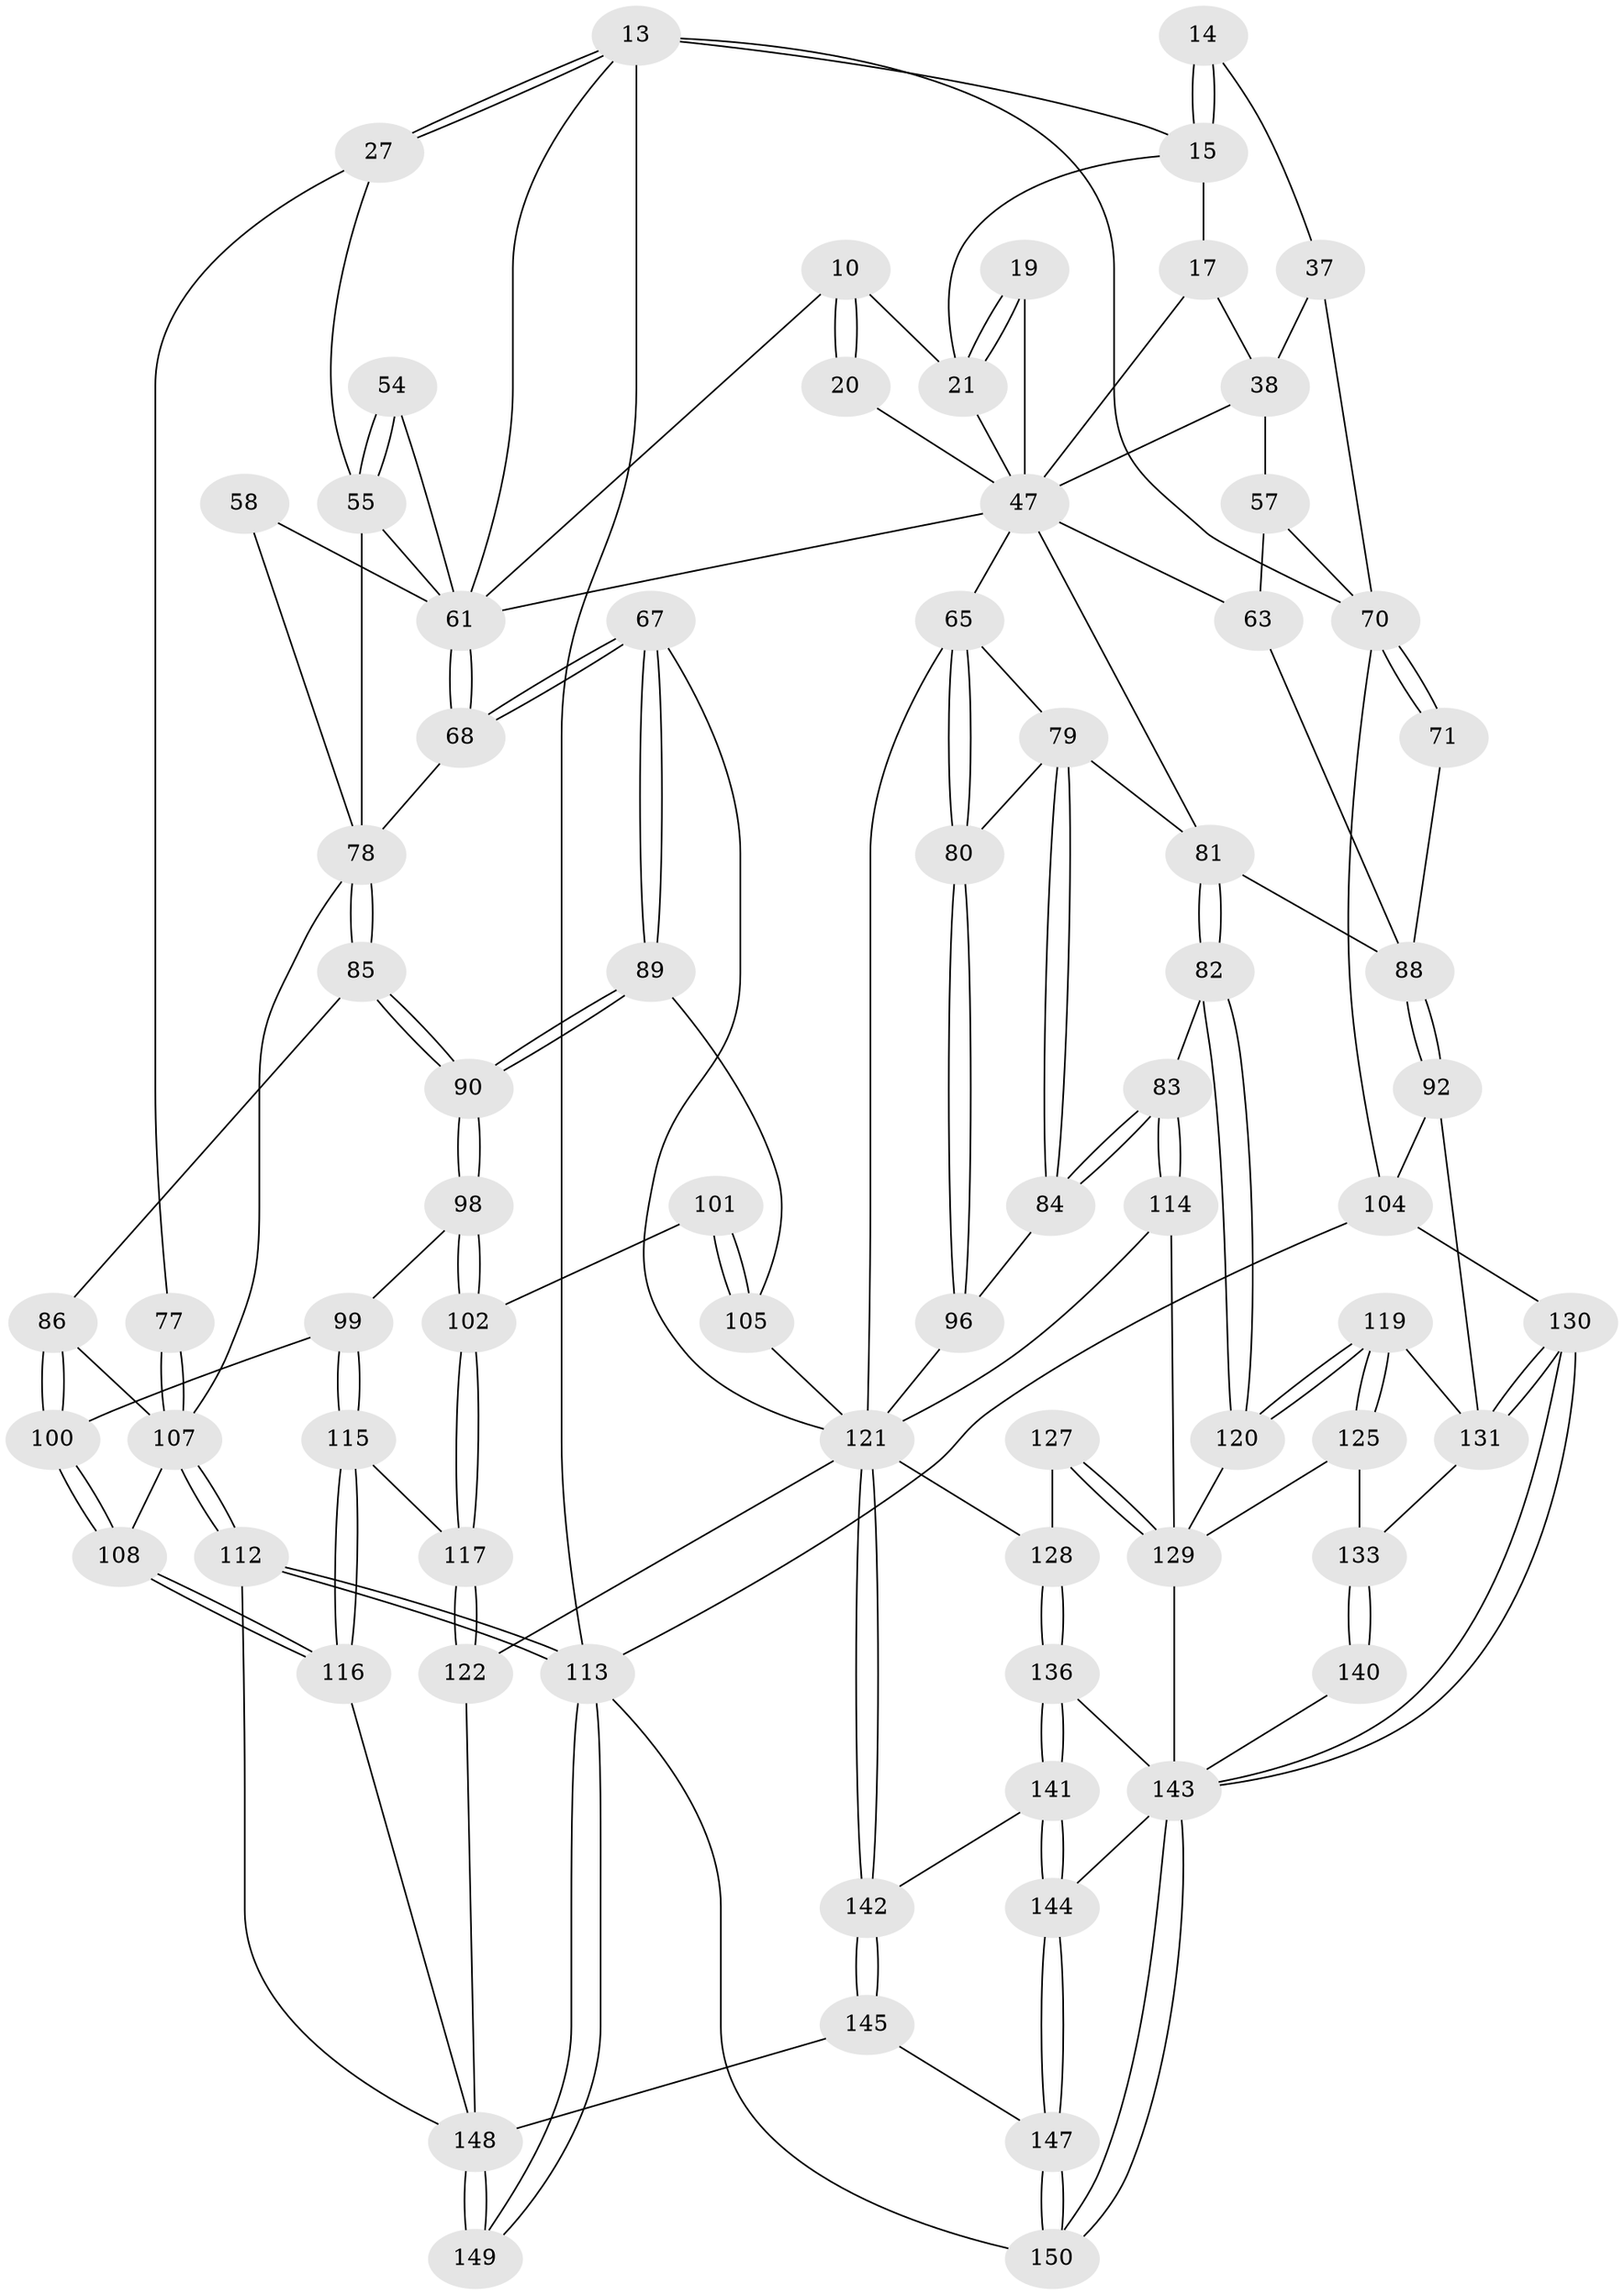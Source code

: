// original degree distribution, {3: 0.013333333333333334, 5: 0.5333333333333333, 4: 0.23333333333333334, 6: 0.22}
// Generated by graph-tools (version 1.1) at 2025/02/03/09/25 05:02:15]
// undirected, 75 vertices, 177 edges
graph export_dot {
graph [start="1"]
  node [color=gray90,style=filled];
  10 [pos="+0.6040531783544145+0.10556392686033098",super="+5"];
  13 [pos="+0+0",super="+2+12"];
  14 [pos="+0.9487775532448053+0.13899773193991125"];
  15 [pos="+0.8224160917916643+0",super="+7+11"];
  17 [pos="+0.8104184090206049+0.15395394192388875",super="+16"];
  19 [pos="+0.7242546014689417+0.18032716933275275"];
  20 [pos="+0.4745736311447994+0.12469868434053126"];
  21 [pos="+0.6489571042169334+0.24795259235819708",super="+9+8"];
  27 [pos="+0+0.10148790033677936"];
  37 [pos="+0.9298878834913031+0.22684190702900933",super="+25+26"];
  38 [pos="+0.9123263225823344+0.23808009394517266",super="+33+24"];
  47 [pos="+0.7450325002143574+0.354852434691129",super="+42+44"];
  54 [pos="+0.20413411241509502+0.2605524283827036"];
  55 [pos="+0.0973408543683037+0.37894888074456967",super="+29"];
  57 [pos="+0.9133858173222145+0.3703046449036642",super="+52"];
  58 [pos="+0.24719055018019268+0.3781537057139963"];
  61 [pos="+0.259275233339134+0.3857900201895769",super="+53"];
  63 [pos="+0.8470924431246447+0.3886831045555049",super="+51+62"];
  65 [pos="+0.41430516774619236+0.4794340657219809",super="+64"];
  67 [pos="+0.3296285673755659+0.4822200702408219"];
  68 [pos="+0.2726618584281325+0.4126894206774244"];
  70 [pos="+1+0.34649714736296455",super="+35+34+36+56"];
  71 [pos="+1+0.375890276322752"];
  77 [pos="+0+0.4638731954447816"];
  78 [pos="+0.17430441711543385+0.5061403630057707",super="+60"];
  79 [pos="+0.5757382247344145+0.4423809434909046",super="+69"];
  80 [pos="+0.4731688633417638+0.5068421539052836"];
  81 [pos="+0.6926358480526595+0.5877314661740002",super="+74"];
  82 [pos="+0.6714420014297919+0.6085475050131438"];
  83 [pos="+0.6644125469738792+0.6088371441394672"];
  84 [pos="+0.6168770169552616+0.5917578650851455"];
  85 [pos="+0.1739269244750219+0.5324274986139099"];
  86 [pos="+0.14019367034585456+0.5499203056577782"];
  88 [pos="+0.87952669876852+0.5700150584093856",super="+75+72+73"];
  89 [pos="+0.30274037890363087+0.5209036358773393"];
  90 [pos="+0.24668322218957525+0.5583309625377043"];
  92 [pos="+0.9099304356475918+0.6119250985342407"];
  96 [pos="+0.5307175688105893+0.5839029459583847"];
  98 [pos="+0.2389861077214557+0.6410676583822387"];
  99 [pos="+0.23033407902822955+0.6431635561110498"];
  100 [pos="+0.170793434552764+0.6207077256108895"];
  101 [pos="+0.27955954464861016+0.6592476575376937"];
  102 [pos="+0.23995790045961377+0.6419728302256011"];
  104 [pos="+1+0.7879291238902408",super="+91"];
  105 [pos="+0.3313807230928421+0.7018578476721814",super="+94+95"];
  107 [pos="+0+0.7925622552687092",super="+106+76"];
  108 [pos="+0+0.7688035580991301"];
  112 [pos="+0+0.8266486514997172"];
  113 [pos="+0+1",super="+103"];
  114 [pos="+0.5669269217783917+0.7279889440012182"];
  115 [pos="+0.10963427200911506+0.7368913629501926"];
  116 [pos="+0.02152612653414552+0.7613240798671465"];
  117 [pos="+0.22948787419417363+0.7476747630903544"];
  119 [pos="+0.8412831660917838+0.7444578177315297"];
  120 [pos="+0.711448454640149+0.7069392461590751"];
  121 [pos="+0.38187424550830873+0.8229516038038831",super="+111+110"];
  122 [pos="+0.3538931084293258+0.836828629119573"];
  125 [pos="+0.8123958383370979+0.796124969768873"];
  127 [pos="+0.5982883035153982+0.7940421768199541"];
  128 [pos="+0.5878352761598122+0.8017228185926859"];
  129 [pos="+0.6820795933762385+0.8582544728234385",super="+126+124"];
  130 [pos="+0.9922453423721379+0.8468745604729807"];
  131 [pos="+0.9388692694957285+0.819803645225493",super="+118"];
  133 [pos="+0.8092419814366929+0.8359290256080414",super="+132"];
  136 [pos="+0.5122718652876135+0.8844132499631678"];
  140 [pos="+0.7803083730931424+0.9424374211355494"];
  141 [pos="+0.4730408203106484+0.8819388500975514"];
  142 [pos="+0.43532896868494164+0.8658257635529935"];
  143 [pos="+0.7940180436401384+1",super="+139+134+135"];
  144 [pos="+0.5387741447431075+1"];
  145 [pos="+0.4218254048105428+1"];
  147 [pos="+0.553441010476738+1"];
  148 [pos="+0.2587575769130945+0.9284946033715773",super="+138+146"];
  149 [pos="+0.18259837523543979+1"];
  150 [pos="+0.7964175481951575+1"];
  10 -- 20 [weight=2];
  10 -- 20;
  10 -- 21;
  10 -- 61;
  13 -- 27;
  13 -- 27;
  13 -- 113 [weight=2];
  13 -- 15 [weight=2];
  13 -- 70;
  13 -- 61;
  14 -- 15 [weight=2];
  14 -- 15;
  14 -- 37;
  15 -- 21;
  15 -- 17;
  17 -- 38 [weight=2];
  17 -- 47;
  19 -- 21 [weight=2];
  19 -- 21;
  19 -- 47;
  20 -- 47;
  21 -- 47;
  27 -- 77;
  27 -- 55;
  37 -- 38 [weight=2];
  37 -- 70 [weight=2];
  38 -- 47;
  38 -- 57 [weight=2];
  47 -- 61;
  47 -- 63;
  47 -- 81 [weight=2];
  47 -- 65;
  54 -- 55 [weight=2];
  54 -- 55;
  54 -- 61;
  55 -- 61;
  55 -- 78;
  57 -- 70 [weight=2];
  57 -- 63 [weight=2];
  58 -- 61 [weight=2];
  58 -- 78;
  61 -- 68;
  61 -- 68;
  63 -- 88 [weight=2];
  65 -- 80;
  65 -- 80;
  65 -- 121;
  65 -- 79;
  67 -- 68;
  67 -- 68;
  67 -- 89;
  67 -- 89;
  67 -- 121;
  68 -- 78;
  70 -- 71 [weight=2];
  70 -- 71;
  70 -- 104;
  71 -- 88;
  77 -- 107 [weight=2];
  77 -- 107;
  78 -- 85;
  78 -- 85;
  78 -- 107;
  79 -- 80;
  79 -- 84;
  79 -- 84;
  79 -- 81;
  80 -- 96;
  80 -- 96;
  81 -- 82;
  81 -- 82;
  81 -- 88 [weight=2];
  82 -- 83;
  82 -- 120;
  82 -- 120;
  83 -- 84;
  83 -- 84;
  83 -- 114;
  83 -- 114;
  84 -- 96;
  85 -- 86;
  85 -- 90;
  85 -- 90;
  86 -- 100;
  86 -- 100;
  86 -- 107;
  88 -- 92;
  88 -- 92;
  89 -- 90;
  89 -- 90;
  89 -- 105;
  90 -- 98;
  90 -- 98;
  92 -- 104;
  92 -- 131;
  96 -- 121;
  98 -- 99;
  98 -- 102;
  98 -- 102;
  99 -- 100;
  99 -- 115;
  99 -- 115;
  100 -- 108;
  100 -- 108;
  101 -- 102;
  101 -- 105 [weight=2];
  101 -- 105;
  102 -- 117;
  102 -- 117;
  104 -- 130;
  104 -- 113;
  105 -- 121 [weight=2];
  107 -- 112;
  107 -- 112;
  107 -- 108;
  108 -- 116;
  108 -- 116;
  112 -- 113;
  112 -- 113;
  112 -- 148;
  113 -- 149;
  113 -- 149;
  113 -- 150;
  114 -- 129;
  114 -- 121;
  115 -- 116;
  115 -- 116;
  115 -- 117;
  116 -- 148;
  117 -- 122;
  117 -- 122;
  119 -- 120;
  119 -- 120;
  119 -- 125;
  119 -- 125;
  119 -- 131;
  120 -- 129;
  121 -- 122;
  121 -- 142;
  121 -- 142;
  121 -- 128;
  122 -- 148;
  125 -- 133;
  125 -- 129;
  127 -- 128;
  127 -- 129 [weight=2];
  127 -- 129;
  128 -- 136;
  128 -- 136;
  129 -- 143;
  130 -- 131;
  130 -- 131;
  130 -- 143;
  130 -- 143;
  131 -- 133;
  133 -- 140 [weight=2];
  133 -- 140;
  136 -- 141;
  136 -- 141;
  136 -- 143;
  140 -- 143;
  141 -- 142;
  141 -- 144;
  141 -- 144;
  142 -- 145;
  142 -- 145;
  143 -- 150;
  143 -- 150;
  143 -- 144;
  144 -- 147;
  144 -- 147;
  145 -- 147;
  145 -- 148;
  147 -- 150;
  147 -- 150;
  148 -- 149 [weight=2];
  148 -- 149;
}
